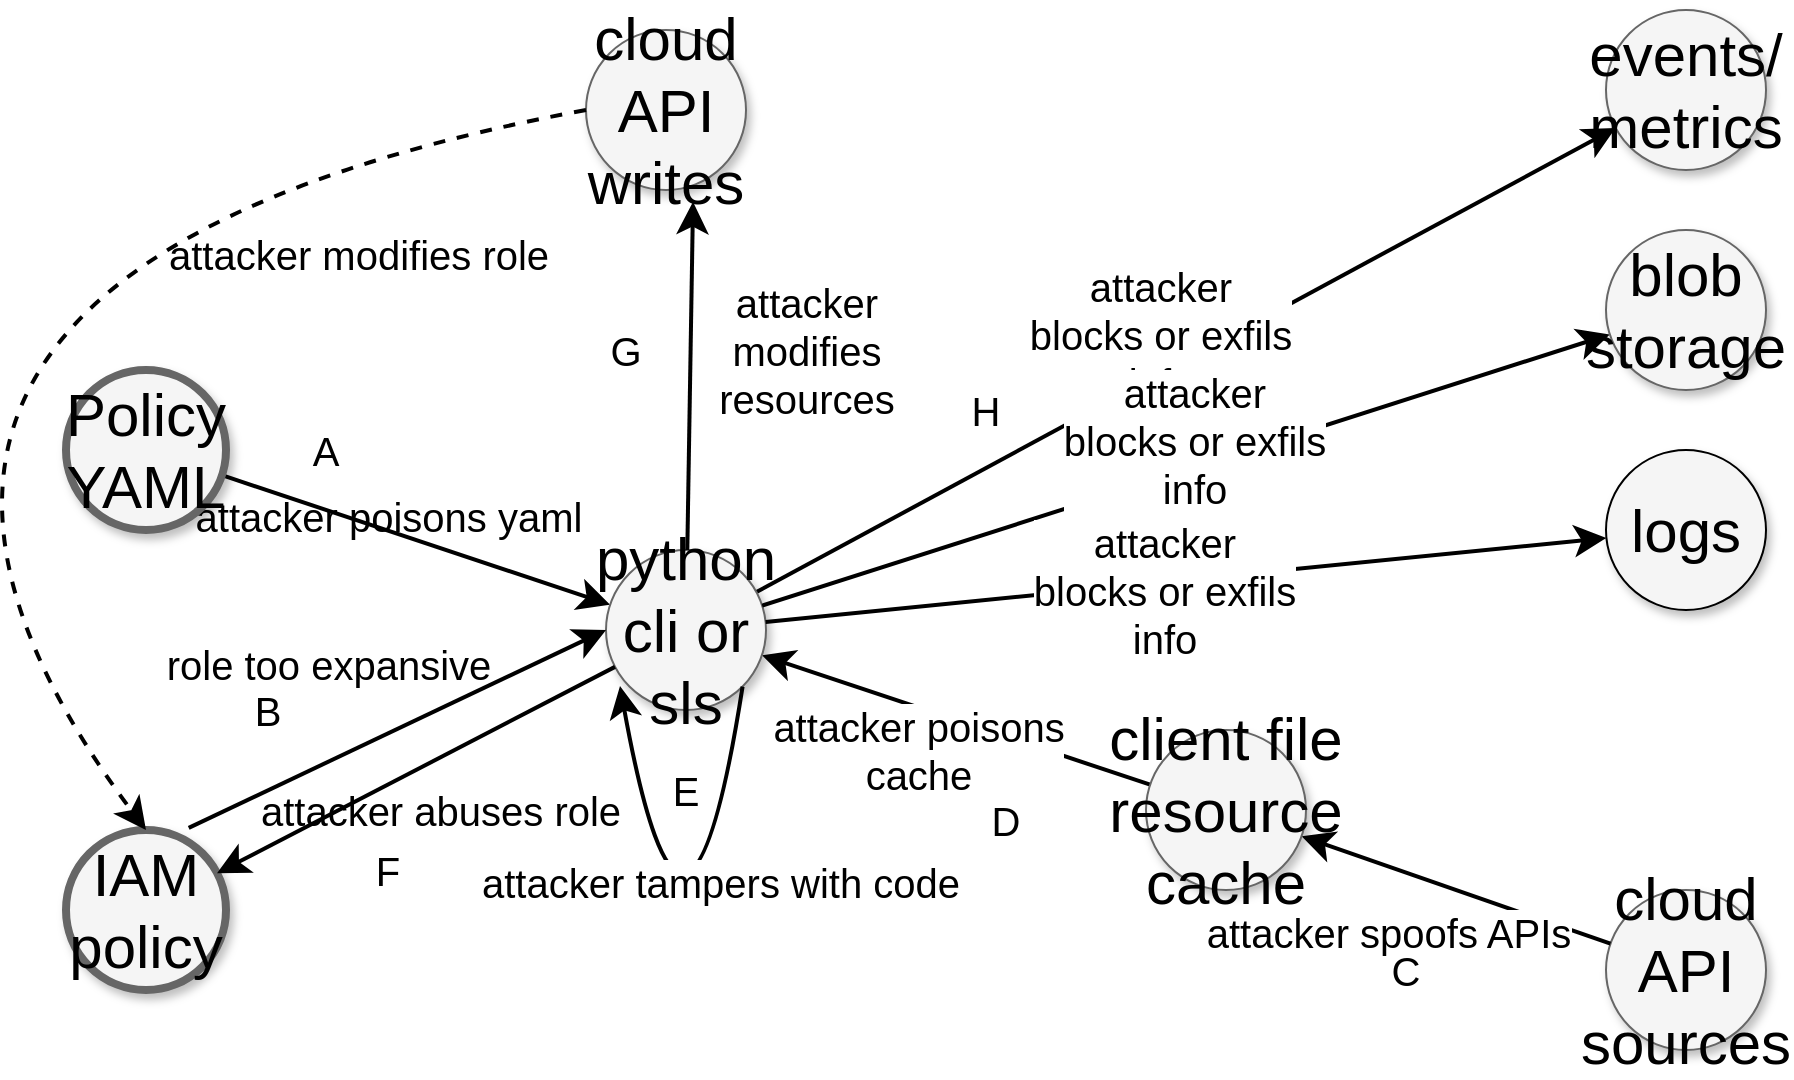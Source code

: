 <mxfile version="15.0.6"><diagram id="qylF-ApgmztP8StPdbvz" name="Page-1"><mxGraphModel dx="1824" dy="1038" grid="1" gridSize="10" guides="1" tooltips="1" connect="1" arrows="1" fold="1" page="1" pageScale="1" pageWidth="850" pageHeight="1100" math="0" shadow="0"><root><mxCell id="0"/><mxCell id="1" parent="0"/><mxCell id="5Ud0drwth-WIoRxyF1kz-1" style="edgeStyle=none;curved=1;html=1;startSize=10;endArrow=classic;endFill=1;endSize=10;strokeColor=#000000;strokeWidth=2;fontSize=12;rounded=0;" edge="1" parent="1" source="5Ud0drwth-WIoRxyF1kz-5" target="5Ud0drwth-WIoRxyF1kz-10"><mxGeometry relative="1" as="geometry"/></mxCell><mxCell id="5Ud0drwth-WIoRxyF1kz-2" value="attacker poisons yaml" style="text;html=1;resizable=0;points=[];align=center;verticalAlign=middle;labelBackgroundColor=none;fontSize=20;" vertex="1" connectable="0" parent="5Ud0drwth-WIoRxyF1kz-1"><mxGeometry x="0.255" y="-5" relative="1" as="geometry"><mxPoint x="-38" y="-25" as="offset"/></mxGeometry></mxCell><mxCell id="5Ud0drwth-WIoRxyF1kz-5" value="Policy YAML" style="ellipse;whiteSpace=wrap;html=1;rounded=0;shadow=1;strokeColor=#666666;strokeWidth=4;fontSize=30;align=center;fillColor=#f5f5f5;" vertex="1" parent="1"><mxGeometry x="284" y="240" width="80" height="80" as="geometry"/></mxCell><mxCell id="5Ud0drwth-WIoRxyF1kz-6" style="edgeStyle=none;curved=1;html=1;startSize=10;endFill=0;endSize=10;strokeWidth=2;fontSize=12;rounded=0;startArrow=classic;startFill=1;endArrow=none;" edge="1" parent="1" source="5Ud0drwth-WIoRxyF1kz-10" target="5Ud0drwth-WIoRxyF1kz-22"><mxGeometry relative="1" as="geometry"/></mxCell><mxCell id="5Ud0drwth-WIoRxyF1kz-7" value="attacker poisons&lt;br&gt;cache" style="text;html=1;resizable=0;points=[];align=center;verticalAlign=middle;labelBackgroundColor=#ffffff;fontSize=20;" vertex="1" connectable="0" parent="5Ud0drwth-WIoRxyF1kz-6"><mxGeometry x="0.154" relative="1" as="geometry"><mxPoint x="-34" y="10" as="offset"/></mxGeometry></mxCell><mxCell id="5Ud0drwth-WIoRxyF1kz-8" style="edgeStyle=none;curved=1;html=1;startSize=10;endFill=1;endSize=10;strokeWidth=2;fontSize=12;rounded=0;" edge="1" parent="1" source="5Ud0drwth-WIoRxyF1kz-10" target="5Ud0drwth-WIoRxyF1kz-19"><mxGeometry relative="1" as="geometry"/></mxCell><mxCell id="5Ud0drwth-WIoRxyF1kz-9" value="attacker&lt;br&gt;blocks or exfils&lt;br&gt;info" style="text;html=1;resizable=0;points=[];align=center;verticalAlign=middle;labelBackgroundColor=#ffffff;fontSize=20;" vertex="1" connectable="0" parent="5Ud0drwth-WIoRxyF1kz-8"><mxGeometry x="0.167" y="-3" relative="1" as="geometry"><mxPoint x="-51" y="4" as="offset"/></mxGeometry></mxCell><mxCell id="5Ud0drwth-WIoRxyF1kz-10" value="python&lt;br&gt;cli or sls" style="ellipse;whiteSpace=wrap;html=1;rounded=0;shadow=1;strokeColor=#666666;strokeWidth=1;fontSize=30;align=center;fillColor=#f5f5f5;" vertex="1" parent="1"><mxGeometry x="554" y="330" width="80" height="80" as="geometry"/></mxCell><mxCell id="5Ud0drwth-WIoRxyF1kz-13" value="cloud API sources" style="ellipse;whiteSpace=wrap;html=1;rounded=0;shadow=1;strokeColor=#666666;strokeWidth=1;fontSize=30;align=center;fillColor=#f5f5f5;" vertex="1" parent="1"><mxGeometry x="1054" y="500" width="80" height="80" as="geometry"/></mxCell><mxCell id="5Ud0drwth-WIoRxyF1kz-17" style="edgeStyle=none;curved=1;html=1;startSize=10;endFill=1;endSize=10;strokeWidth=2;fontSize=12;rounded=0;" edge="1" parent="1" source="5Ud0drwth-WIoRxyF1kz-10" target="5Ud0drwth-WIoRxyF1kz-25"><mxGeometry relative="1" as="geometry"/></mxCell><mxCell id="5Ud0drwth-WIoRxyF1kz-18" value="attacker&lt;br&gt;blocks or exfils&lt;br&gt;info" style="text;html=1;resizable=0;points=[];align=center;verticalAlign=middle;labelBackgroundColor=#ffffff;fontSize=20;" vertex="1" connectable="0" parent="5Ud0drwth-WIoRxyF1kz-17"><mxGeometry x="-0.073" y="-5" relative="1" as="geometry"><mxPoint x="18" y="-25" as="offset"/></mxGeometry></mxCell><mxCell id="5Ud0drwth-WIoRxyF1kz-19" value="events/&lt;br&gt;metrics" style="ellipse;whiteSpace=wrap;html=1;rounded=0;shadow=1;strokeColor=#666666;strokeWidth=1;fontSize=30;align=center;fillColor=#f5f5f5;" vertex="1" parent="1"><mxGeometry x="1054" y="60" width="80" height="80" as="geometry"/></mxCell><mxCell id="5Ud0drwth-WIoRxyF1kz-20" style="edgeStyle=none;curved=1;html=1;startSize=10;endFill=0;endSize=10;strokeWidth=2;fontSize=12;rounded=0;startArrow=classic;startFill=1;endArrow=none;" edge="1" parent="1" source="5Ud0drwth-WIoRxyF1kz-22" target="5Ud0drwth-WIoRxyF1kz-13"><mxGeometry relative="1" as="geometry"><mxPoint x="1214" y="370" as="targetPoint"/></mxGeometry></mxCell><mxCell id="5Ud0drwth-WIoRxyF1kz-21" value="attacker spoofs APIs" style="text;html=1;resizable=0;points=[];align=center;verticalAlign=middle;labelBackgroundColor=#ffffff;fontSize=20;" vertex="1" connectable="0" parent="5Ud0drwth-WIoRxyF1kz-20"><mxGeometry x="-0.349" y="-1" relative="1" as="geometry"><mxPoint x="-7" y="29" as="offset"/></mxGeometry></mxCell><mxCell id="5Ud0drwth-WIoRxyF1kz-22" value="client file resource cache" style="ellipse;whiteSpace=wrap;html=1;rounded=0;shadow=1;strokeColor=#666666;strokeWidth=1;fontSize=30;align=center;fillColor=#f5f5f5;" vertex="1" parent="1"><mxGeometry x="824" y="420" width="80" height="80" as="geometry"/></mxCell><mxCell id="5Ud0drwth-WIoRxyF1kz-23" style="edgeStyle=none;curved=1;html=1;startSize=10;endFill=1;endSize=10;strokeWidth=2;fontSize=12;rounded=0;" edge="1" parent="1" source="5Ud0drwth-WIoRxyF1kz-10" target="5Ud0drwth-WIoRxyF1kz-26"><mxGeometry relative="1" as="geometry"/></mxCell><mxCell id="5Ud0drwth-WIoRxyF1kz-24" value="attacker&lt;br&gt;blocks or exfils&lt;br&gt;info" style="text;html=1;resizable=0;points=[];align=center;verticalAlign=middle;labelBackgroundColor=#ffffff;fontSize=20;" vertex="1" connectable="0" parent="5Ud0drwth-WIoRxyF1kz-23"><mxGeometry x="-0.266" y="2" relative="1" as="geometry"><mxPoint x="45" y="1" as="offset"/></mxGeometry></mxCell><mxCell id="5Ud0drwth-WIoRxyF1kz-25" value="blob storage" style="ellipse;whiteSpace=wrap;html=1;rounded=0;shadow=1;strokeColor=#666666;strokeWidth=1;fontSize=30;align=center;fillColor=#f5f5f5;" vertex="1" parent="1"><mxGeometry x="1054" y="170" width="80" height="80" as="geometry"/></mxCell><mxCell id="5Ud0drwth-WIoRxyF1kz-26" value="logs" style="ellipse;whiteSpace=wrap;html=1;rounded=0;shadow=1;strokeWidth=1;fontSize=30;align=center;fillColor=#f5f5f5;" vertex="1" parent="1"><mxGeometry x="1054" y="280" width="80" height="80" as="geometry"/></mxCell><mxCell id="5Ud0drwth-WIoRxyF1kz-28" value="E" style="text;html=1;strokeColor=none;fillColor=none;align=center;verticalAlign=middle;whiteSpace=wrap;rounded=0;shadow=1;labelBackgroundColor=none;fontSize=20;" vertex="1" parent="1"><mxGeometry x="574" y="440" width="40" height="20" as="geometry"/></mxCell><mxCell id="5Ud0drwth-WIoRxyF1kz-29" value="D" style="text;html=1;strokeColor=none;fillColor=none;align=center;verticalAlign=middle;whiteSpace=wrap;rounded=0;shadow=1;labelBackgroundColor=none;fontSize=20;" vertex="1" parent="1"><mxGeometry x="734" y="455" width="40" height="20" as="geometry"/></mxCell><mxCell id="5Ud0drwth-WIoRxyF1kz-30" value="H" style="text;html=1;strokeColor=none;fillColor=none;align=center;verticalAlign=middle;whiteSpace=wrap;rounded=0;shadow=1;labelBackgroundColor=none;fontSize=20;" vertex="1" parent="1"><mxGeometry x="724" y="250" width="40" height="20" as="geometry"/></mxCell><mxCell id="5Ud0drwth-WIoRxyF1kz-32" value="C" style="text;html=1;strokeColor=none;fillColor=none;align=center;verticalAlign=middle;whiteSpace=wrap;rounded=0;shadow=1;labelBackgroundColor=none;fontSize=20;" vertex="1" parent="1"><mxGeometry x="934" y="530" width="40" height="20" as="geometry"/></mxCell><mxCell id="5Ud0drwth-WIoRxyF1kz-43" style="edgeStyle=none;curved=1;html=1;startSize=10;endFill=0;endSize=10;strokeWidth=2;fontSize=12;rounded=0;startArrow=classic;startFill=1;endArrow=none;entryX=1;entryY=1;entryDx=0;entryDy=0;" edge="1" parent="1" target="5Ud0drwth-WIoRxyF1kz-10"><mxGeometry relative="1" as="geometry"><mxPoint x="561" y="398" as="sourcePoint"/><mxPoint x="624" y="390" as="targetPoint"/><Array as="points"><mxPoint x="594" y="580"/></Array></mxGeometry></mxCell><mxCell id="5Ud0drwth-WIoRxyF1kz-44" value="attacker tampers with code" style="text;html=1;resizable=0;points=[];align=center;verticalAlign=middle;labelBackgroundColor=#ffffff;fontSize=20;" vertex="1" connectable="0" parent="5Ud0drwth-WIoRxyF1kz-43"><mxGeometry x="-0.349" y="-1" relative="1" as="geometry"><mxPoint x="29" y="-21" as="offset"/></mxGeometry></mxCell><mxCell id="5Ud0drwth-WIoRxyF1kz-45" value="IAM policy" style="ellipse;whiteSpace=wrap;html=1;rounded=0;shadow=1;strokeColor=#666666;strokeWidth=4;fontSize=30;align=center;fillColor=#f5f5f5;" vertex="1" parent="1"><mxGeometry x="284" y="470" width="80" height="80" as="geometry"/></mxCell><mxCell id="5Ud0drwth-WIoRxyF1kz-46" style="edgeStyle=none;curved=1;html=1;startSize=10;endArrow=classic;endFill=1;endSize=10;strokeColor=#000000;strokeWidth=2;fontSize=12;rounded=0;" edge="1" parent="1" source="5Ud0drwth-WIoRxyF1kz-10" target="5Ud0drwth-WIoRxyF1kz-45"><mxGeometry relative="1" as="geometry"><mxPoint x="439.0" y="590" as="sourcePoint"/><mxPoint x="659" y="590" as="targetPoint"/></mxGeometry></mxCell><mxCell id="5Ud0drwth-WIoRxyF1kz-47" value="attacker abuses role" style="text;html=1;resizable=0;points=[];align=center;verticalAlign=middle;labelBackgroundColor=none;fontSize=20;" vertex="1" connectable="0" parent="5Ud0drwth-WIoRxyF1kz-46"><mxGeometry x="0.255" y="-5" relative="1" as="geometry"><mxPoint x="39" y="11" as="offset"/></mxGeometry></mxCell><mxCell id="5Ud0drwth-WIoRxyF1kz-52" value="A" style="text;html=1;strokeColor=none;fillColor=none;align=center;verticalAlign=middle;whiteSpace=wrap;rounded=0;shadow=1;labelBackgroundColor=none;fontSize=20;" vertex="1" parent="1"><mxGeometry x="394" y="270" width="40" height="20" as="geometry"/></mxCell><mxCell id="5Ud0drwth-WIoRxyF1kz-58" value="cloud&lt;br&gt;API&lt;br&gt;writes" style="ellipse;whiteSpace=wrap;html=1;rounded=0;shadow=1;strokeColor=#666666;strokeWidth=1;fontSize=30;align=center;fillColor=#f5f5f5;" vertex="1" parent="1"><mxGeometry x="544" y="70" width="80" height="80" as="geometry"/></mxCell><mxCell id="5Ud0drwth-WIoRxyF1kz-59" style="edgeStyle=none;curved=1;html=1;startSize=10;endFill=1;endSize=10;strokeWidth=2;fontSize=12;rounded=0;entryX=0.669;entryY=1.074;entryDx=0;entryDy=0;entryPerimeter=0;" edge="1" parent="1" source="5Ud0drwth-WIoRxyF1kz-10" target="5Ud0drwth-WIoRxyF1kz-58"><mxGeometry relative="1" as="geometry"><mxPoint x="643.802" y="376.03" as="sourcePoint"/><mxPoint x="1064.194" y="333.934" as="targetPoint"/></mxGeometry></mxCell><mxCell id="5Ud0drwth-WIoRxyF1kz-60" value="attacker&lt;br&gt;modifies&lt;br&gt;resources" style="text;html=1;resizable=0;points=[];align=center;verticalAlign=middle;labelBackgroundColor=#ffffff;fontSize=20;" vertex="1" connectable="0" parent="5Ud0drwth-WIoRxyF1kz-59"><mxGeometry x="-0.266" y="2" relative="1" as="geometry"><mxPoint x="60" y="-36" as="offset"/></mxGeometry></mxCell><mxCell id="5Ud0drwth-WIoRxyF1kz-61" value="G" style="text;html=1;strokeColor=none;fillColor=none;align=center;verticalAlign=middle;whiteSpace=wrap;rounded=0;shadow=1;labelBackgroundColor=none;fontSize=20;" vertex="1" parent="1"><mxGeometry x="544" y="220" width="40" height="20" as="geometry"/></mxCell><mxCell id="5Ud0drwth-WIoRxyF1kz-62" style="edgeStyle=none;curved=1;html=1;startSize=10;endArrow=classic;endFill=1;endSize=10;strokeColor=#000000;strokeWidth=2;fontSize=12;rounded=0;exitX=0;exitY=0.5;exitDx=0;exitDy=0;entryX=0.5;entryY=0;entryDx=0;entryDy=0;dashed=1;" edge="1" parent="1" source="5Ud0drwth-WIoRxyF1kz-58" target="5Ud0drwth-WIoRxyF1kz-45"><mxGeometry relative="1" as="geometry"><mxPoint x="564.929" y="388.572" as="sourcePoint"/><mxPoint x="373.043" y="431.305" as="targetPoint"/><Array as="points"><mxPoint x="114" y="190"/></Array></mxGeometry></mxCell><mxCell id="5Ud0drwth-WIoRxyF1kz-63" value="attacker modifies role" style="text;html=1;resizable=0;points=[];align=center;verticalAlign=middle;labelBackgroundColor=none;fontSize=20;" vertex="1" connectable="0" parent="5Ud0drwth-WIoRxyF1kz-62"><mxGeometry x="0.255" y="-5" relative="1" as="geometry"><mxPoint x="286" y="-57" as="offset"/></mxGeometry></mxCell><mxCell id="5Ud0drwth-WIoRxyF1kz-70" style="edgeStyle=none;curved=1;html=1;startSize=10;endArrow=classic;endFill=1;endSize=10;strokeColor=#000000;strokeWidth=2;fontSize=12;rounded=0;exitX=0.767;exitY=-0.013;exitDx=0;exitDy=0;exitPerimeter=0;entryX=0;entryY=0.5;entryDx=0;entryDy=0;" edge="1" parent="1" source="5Ud0drwth-WIoRxyF1kz-45" target="5Ud0drwth-WIoRxyF1kz-10"><mxGeometry relative="1" as="geometry"><mxPoint x="371.986" y="302.533" as="sourcePoint"/><mxPoint x="566.036" y="367.401" as="targetPoint"/></mxGeometry></mxCell><mxCell id="5Ud0drwth-WIoRxyF1kz-71" value="role too expansive" style="text;html=1;resizable=0;points=[];align=center;verticalAlign=middle;labelBackgroundColor=none;fontSize=20;" vertex="1" connectable="0" parent="5Ud0drwth-WIoRxyF1kz-70"><mxGeometry x="0.255" y="-5" relative="1" as="geometry"><mxPoint x="-64" y="-25" as="offset"/></mxGeometry></mxCell><mxCell id="5Ud0drwth-WIoRxyF1kz-73" value="F" style="text;html=1;strokeColor=none;fillColor=none;align=center;verticalAlign=middle;whiteSpace=wrap;rounded=0;shadow=1;labelBackgroundColor=none;fontSize=20;" vertex="1" parent="1"><mxGeometry x="425" y="480" width="40" height="20" as="geometry"/></mxCell><mxCell id="5Ud0drwth-WIoRxyF1kz-74" value="B" style="text;html=1;strokeColor=none;fillColor=none;align=center;verticalAlign=middle;whiteSpace=wrap;rounded=0;shadow=1;labelBackgroundColor=none;fontSize=20;" vertex="1" parent="1"><mxGeometry x="365" y="400" width="40" height="20" as="geometry"/></mxCell></root></mxGraphModel></diagram></mxfile>